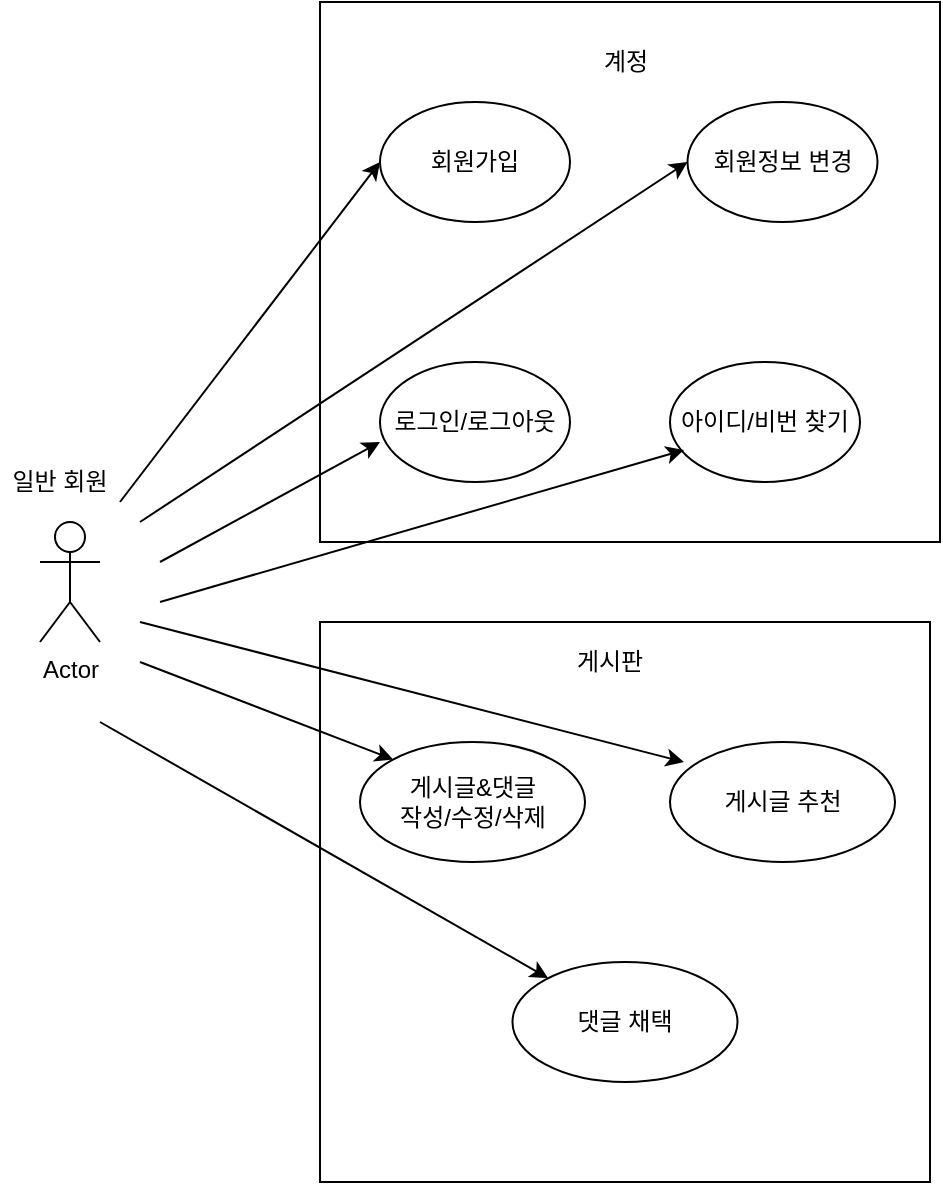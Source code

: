 <mxfile version="14.7.6" type="github">
  <diagram id="s5FeZtneYwRWD_tnRQMd" name="Page-1">
    <mxGraphModel dx="1022" dy="392" grid="1" gridSize="10" guides="1" tooltips="1" connect="1" arrows="1" fold="1" page="1" pageScale="1" pageWidth="827" pageHeight="1169" math="0" shadow="0">
      <root>
        <mxCell id="0" />
        <mxCell id="1" parent="0" />
        <mxCell id="rZUzK1RF2ONmVGirjI24-1" value="Actor" style="shape=umlActor;verticalLabelPosition=bottom;verticalAlign=top;html=1;outlineConnect=0;" parent="1" vertex="1">
          <mxGeometry x="190" y="300" width="30" height="60" as="geometry" />
        </mxCell>
        <mxCell id="rZUzK1RF2ONmVGirjI24-3" value="" style="rounded=0;whiteSpace=wrap;html=1;" parent="1" vertex="1">
          <mxGeometry x="330" y="40" width="310" height="270" as="geometry" />
        </mxCell>
        <mxCell id="rZUzK1RF2ONmVGirjI24-4" value="&lt;div&gt;계정&lt;/div&gt;" style="text;html=1;strokeColor=none;fillColor=none;align=center;verticalAlign=middle;whiteSpace=wrap;rounded=0;" parent="1" vertex="1">
          <mxGeometry x="462.5" y="60" width="40" height="20" as="geometry" />
        </mxCell>
        <mxCell id="rZUzK1RF2ONmVGirjI24-5" value="회원가입" style="ellipse;whiteSpace=wrap;html=1;" parent="1" vertex="1">
          <mxGeometry x="360" y="90" width="95" height="60" as="geometry" />
        </mxCell>
        <mxCell id="rZUzK1RF2ONmVGirjI24-6" value="로그인/로그아웃" style="ellipse;whiteSpace=wrap;html=1;" parent="1" vertex="1">
          <mxGeometry x="360" y="220" width="95" height="60" as="geometry" />
        </mxCell>
        <mxCell id="rZUzK1RF2ONmVGirjI24-7" value="&lt;div&gt;회원정보 변경&lt;/div&gt;" style="ellipse;whiteSpace=wrap;html=1;" parent="1" vertex="1">
          <mxGeometry x="513.75" y="90" width="95" height="60" as="geometry" />
        </mxCell>
        <mxCell id="rZUzK1RF2ONmVGirjI24-8" value="아이디/비번 찾기" style="ellipse;whiteSpace=wrap;html=1;" parent="1" vertex="1">
          <mxGeometry x="505" y="220" width="95" height="60" as="geometry" />
        </mxCell>
        <mxCell id="rZUzK1RF2ONmVGirjI24-9" value="" style="rounded=0;whiteSpace=wrap;html=1;" parent="1" vertex="1">
          <mxGeometry x="330" y="350" width="305" height="280" as="geometry" />
        </mxCell>
        <mxCell id="rZUzK1RF2ONmVGirjI24-10" value="게시판" style="text;html=1;strokeColor=none;fillColor=none;align=center;verticalAlign=middle;whiteSpace=wrap;rounded=0;" parent="1" vertex="1">
          <mxGeometry x="455" y="360" width="40" height="20" as="geometry" />
        </mxCell>
        <mxCell id="rZUzK1RF2ONmVGirjI24-11" value="&lt;div&gt;게시글&amp;amp;댓글&lt;/div&gt;&lt;div&gt;작성/수정/삭제&lt;br&gt;&lt;/div&gt;" style="ellipse;whiteSpace=wrap;html=1;" parent="1" vertex="1">
          <mxGeometry x="350" y="410" width="112.5" height="60" as="geometry" />
        </mxCell>
        <mxCell id="rZUzK1RF2ONmVGirjI24-13" value="게시글 추천" style="ellipse;whiteSpace=wrap;html=1;" parent="1" vertex="1">
          <mxGeometry x="505" y="410" width="112.5" height="60" as="geometry" />
        </mxCell>
        <mxCell id="rZUzK1RF2ONmVGirjI24-14" value="&lt;div&gt;댓글 채택&lt;/div&gt;" style="ellipse;whiteSpace=wrap;html=1;" parent="1" vertex="1">
          <mxGeometry x="426.25" y="520" width="112.5" height="60" as="geometry" />
        </mxCell>
        <mxCell id="rZUzK1RF2ONmVGirjI24-16" value="" style="endArrow=classic;html=1;entryX=0;entryY=0.5;entryDx=0;entryDy=0;" parent="1" target="rZUzK1RF2ONmVGirjI24-7" edge="1">
          <mxGeometry width="50" height="50" relative="1" as="geometry">
            <mxPoint x="240" y="300" as="sourcePoint" />
            <mxPoint x="500" y="270" as="targetPoint" />
          </mxGeometry>
        </mxCell>
        <mxCell id="rZUzK1RF2ONmVGirjI24-17" value="" style="endArrow=classic;html=1;entryX=0;entryY=0.5;entryDx=0;entryDy=0;" parent="1" target="rZUzK1RF2ONmVGirjI24-5" edge="1">
          <mxGeometry width="50" height="50" relative="1" as="geometry">
            <mxPoint x="230" y="290" as="sourcePoint" />
            <mxPoint x="500" y="170" as="targetPoint" />
          </mxGeometry>
        </mxCell>
        <mxCell id="rZUzK1RF2ONmVGirjI24-18" value="" style="endArrow=classic;html=1;entryX=0;entryY=0.667;entryDx=0;entryDy=0;entryPerimeter=0;" parent="1" target="rZUzK1RF2ONmVGirjI24-6" edge="1">
          <mxGeometry width="50" height="50" relative="1" as="geometry">
            <mxPoint x="250" y="320" as="sourcePoint" />
            <mxPoint x="500" y="170" as="targetPoint" />
          </mxGeometry>
        </mxCell>
        <mxCell id="rZUzK1RF2ONmVGirjI24-19" value="" style="endArrow=classic;html=1;entryX=0.074;entryY=0.733;entryDx=0;entryDy=0;entryPerimeter=0;" parent="1" target="rZUzK1RF2ONmVGirjI24-8" edge="1">
          <mxGeometry width="50" height="50" relative="1" as="geometry">
            <mxPoint x="250" y="340" as="sourcePoint" />
            <mxPoint x="500" y="170" as="targetPoint" />
          </mxGeometry>
        </mxCell>
        <mxCell id="rZUzK1RF2ONmVGirjI24-20" value="" style="endArrow=classic;html=1;entryX=0.062;entryY=0.167;entryDx=0;entryDy=0;entryPerimeter=0;" parent="1" target="rZUzK1RF2ONmVGirjI24-13" edge="1">
          <mxGeometry width="50" height="50" relative="1" as="geometry">
            <mxPoint x="240" y="350" as="sourcePoint" />
            <mxPoint x="500" y="370" as="targetPoint" />
          </mxGeometry>
        </mxCell>
        <mxCell id="rZUzK1RF2ONmVGirjI24-21" value="" style="endArrow=classic;html=1;entryX=0;entryY=0;entryDx=0;entryDy=0;" parent="1" target="rZUzK1RF2ONmVGirjI24-11" edge="1">
          <mxGeometry width="50" height="50" relative="1" as="geometry">
            <mxPoint x="240" y="370" as="sourcePoint" />
            <mxPoint x="500" y="370" as="targetPoint" />
          </mxGeometry>
        </mxCell>
        <mxCell id="rZUzK1RF2ONmVGirjI24-23" value="" style="endArrow=classic;html=1;" parent="1" target="rZUzK1RF2ONmVGirjI24-14" edge="1">
          <mxGeometry width="50" height="50" relative="1" as="geometry">
            <mxPoint x="220" y="400" as="sourcePoint" />
            <mxPoint x="690" y="320" as="targetPoint" />
          </mxGeometry>
        </mxCell>
        <mxCell id="V-QRn7E8yriiG7SRzbsN-1" value="일반 회원" style="text;html=1;strokeColor=none;fillColor=none;align=center;verticalAlign=middle;whiteSpace=wrap;rounded=0;" vertex="1" parent="1">
          <mxGeometry x="170" y="270" width="60" height="20" as="geometry" />
        </mxCell>
      </root>
    </mxGraphModel>
  </diagram>
</mxfile>
